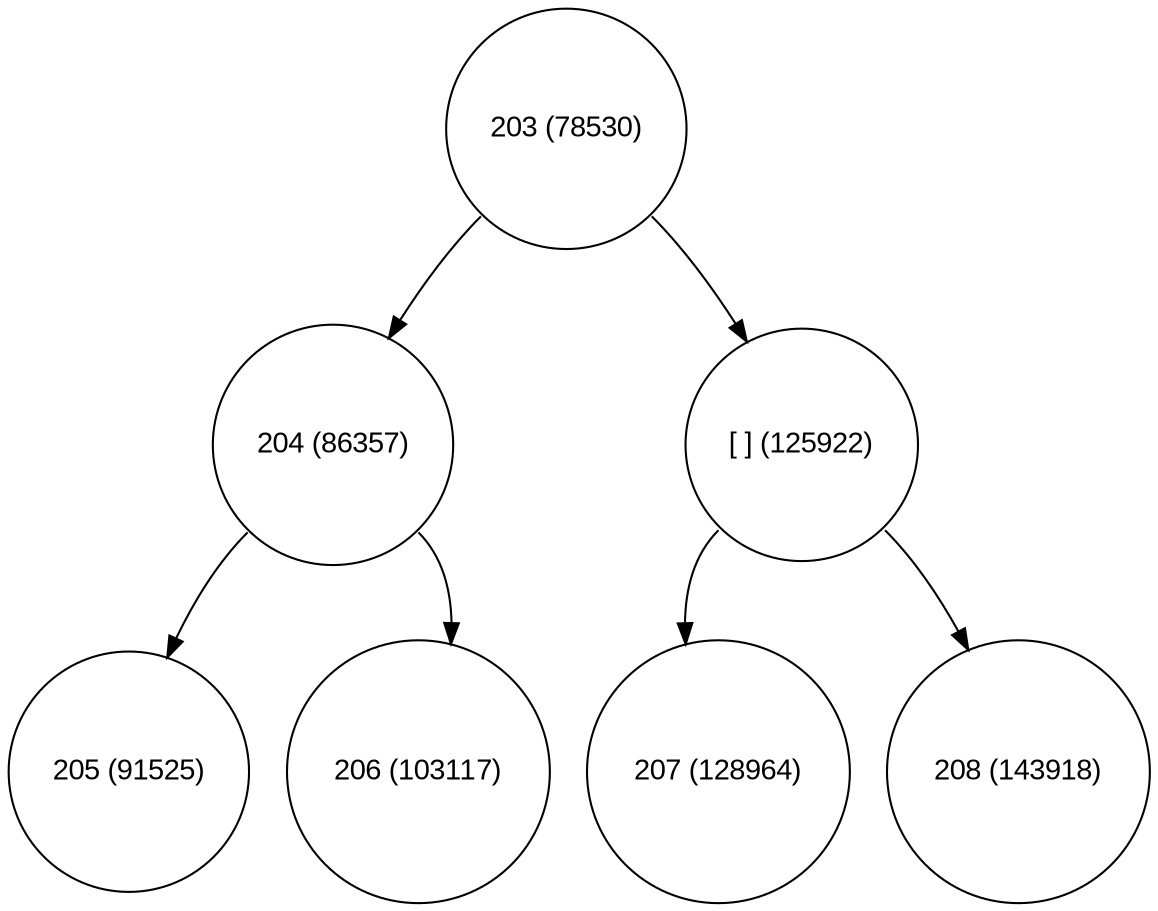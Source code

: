 digraph move_up {
	node [fontname="Arial", shape="circle", width=0.5]; 

	0 [label = "203 (78530)"];
	0:sw -> 1;
	1 [label = "204 (86357)"];
	1:sw -> 3;
	3 [label = "205 (91525)"];
	1:se -> 4;
	4 [label = "206 (103117)"];
	0:se -> 2;
	2 [label = "[ ] (125922)"];
	2:sw -> 5;
	5 [label = "207 (128964)"];
	2:se -> 6;
	6 [label = "208 (143918)"];
}
